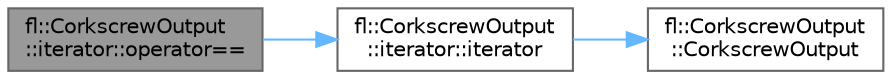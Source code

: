 digraph "fl::CorkscrewOutput::iterator::operator=="
{
 // INTERACTIVE_SVG=YES
 // LATEX_PDF_SIZE
  bgcolor="transparent";
  edge [fontname=Helvetica,fontsize=10,labelfontname=Helvetica,labelfontsize=10];
  node [fontname=Helvetica,fontsize=10,shape=box,height=0.2,width=0.4];
  rankdir="LR";
  Node1 [id="Node000001",label="fl::CorkscrewOutput\l::iterator::operator==",height=0.2,width=0.4,color="gray40", fillcolor="grey60", style="filled", fontcolor="black",tooltip=" "];
  Node1 -> Node2 [id="edge1_Node000001_Node000002",color="steelblue1",style="solid",tooltip=" "];
  Node2 [id="Node000002",label="fl::CorkscrewOutput\l::iterator::iterator",height=0.2,width=0.4,color="grey40", fillcolor="white", style="filled",URL="$d5/d9f/classfl_1_1_corkscrew_output_1_1iterator_abb79ad2c877f78e5b0c389b6be3b7524.html#abb79ad2c877f78e5b0c389b6be3b7524",tooltip=" "];
  Node2 -> Node3 [id="edge2_Node000002_Node000003",color="steelblue1",style="solid",tooltip=" "];
  Node3 [id="Node000003",label="fl::CorkscrewOutput\l::CorkscrewOutput",height=0.2,width=0.4,color="grey40", fillcolor="white", style="filled",URL="$d7/d93/structfl_1_1_corkscrew_output_a9959b7e70b1ce1f2fc1e4af521b472c6.html#a9959b7e70b1ce1f2fc1e4af521b472c6",tooltip=" "];
}
